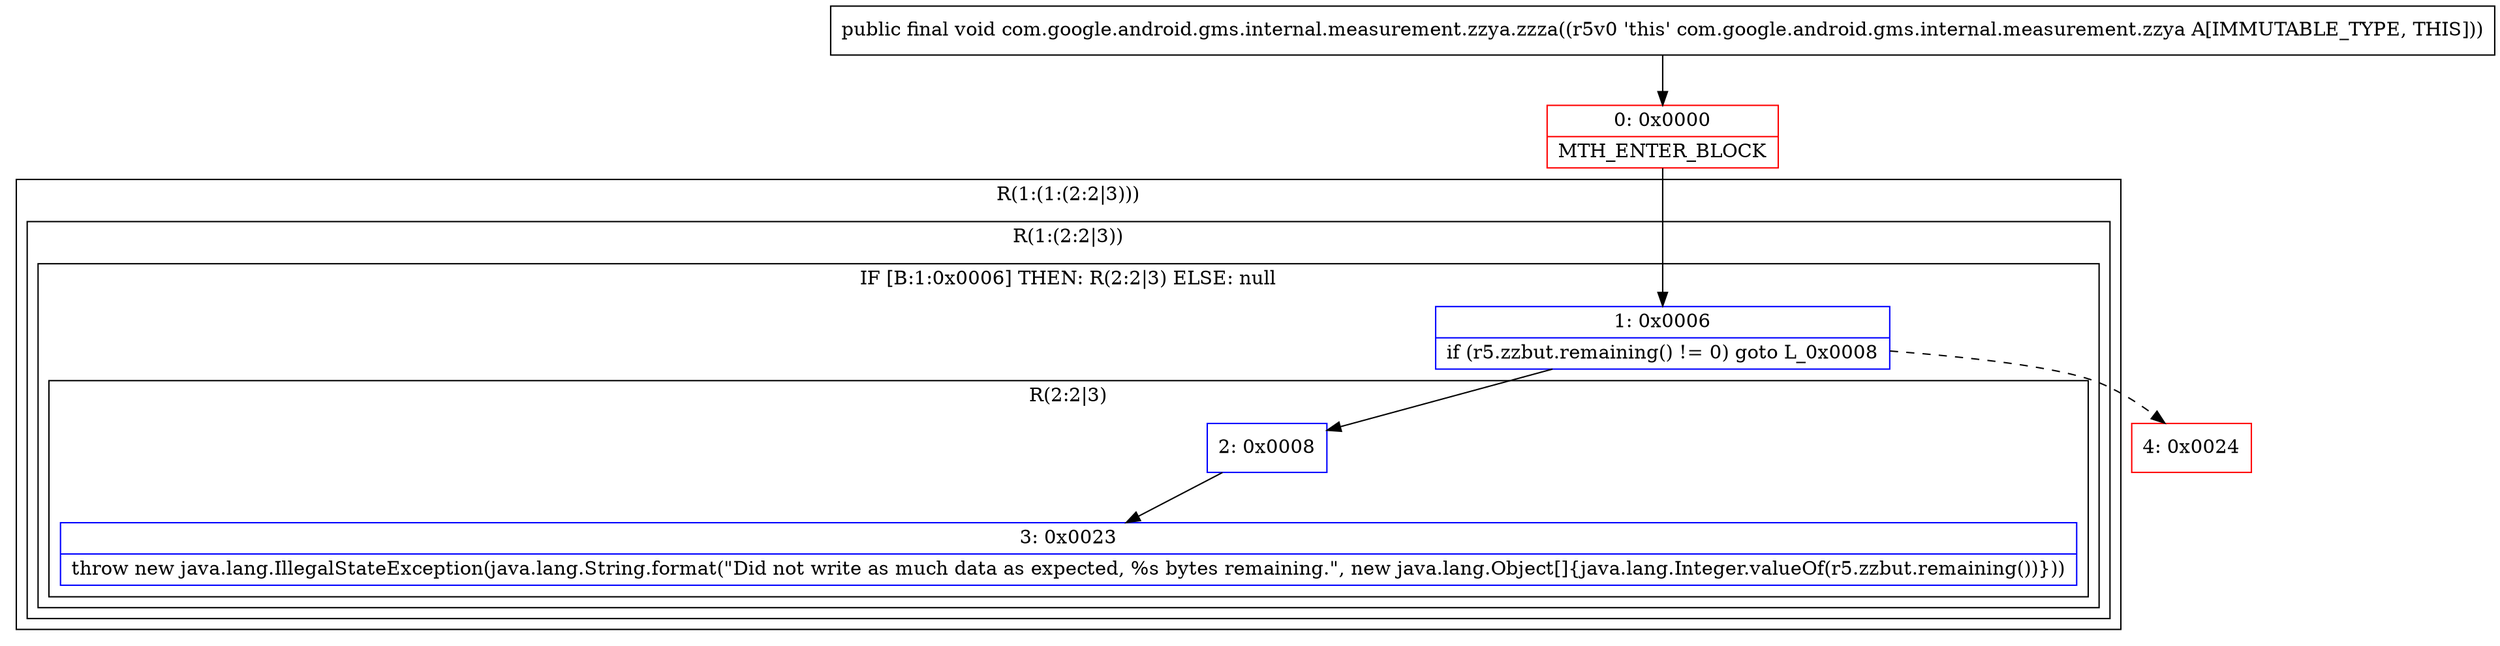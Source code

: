 digraph "CFG forcom.google.android.gms.internal.measurement.zzya.zzza()V" {
subgraph cluster_Region_846143379 {
label = "R(1:(1:(2:2|3)))";
node [shape=record,color=blue];
subgraph cluster_Region_1582158732 {
label = "R(1:(2:2|3))";
node [shape=record,color=blue];
subgraph cluster_IfRegion_1415071493 {
label = "IF [B:1:0x0006] THEN: R(2:2|3) ELSE: null";
node [shape=record,color=blue];
Node_1 [shape=record,label="{1\:\ 0x0006|if (r5.zzbut.remaining() != 0) goto L_0x0008\l}"];
subgraph cluster_Region_2031700214 {
label = "R(2:2|3)";
node [shape=record,color=blue];
Node_2 [shape=record,label="{2\:\ 0x0008}"];
Node_3 [shape=record,label="{3\:\ 0x0023|throw new java.lang.IllegalStateException(java.lang.String.format(\"Did not write as much data as expected, %s bytes remaining.\", new java.lang.Object[]\{java.lang.Integer.valueOf(r5.zzbut.remaining())\}))\l}"];
}
}
}
}
Node_0 [shape=record,color=red,label="{0\:\ 0x0000|MTH_ENTER_BLOCK\l}"];
Node_4 [shape=record,color=red,label="{4\:\ 0x0024}"];
MethodNode[shape=record,label="{public final void com.google.android.gms.internal.measurement.zzya.zzza((r5v0 'this' com.google.android.gms.internal.measurement.zzya A[IMMUTABLE_TYPE, THIS])) }"];
MethodNode -> Node_0;
Node_1 -> Node_2;
Node_1 -> Node_4[style=dashed];
Node_2 -> Node_3;
Node_0 -> Node_1;
}

